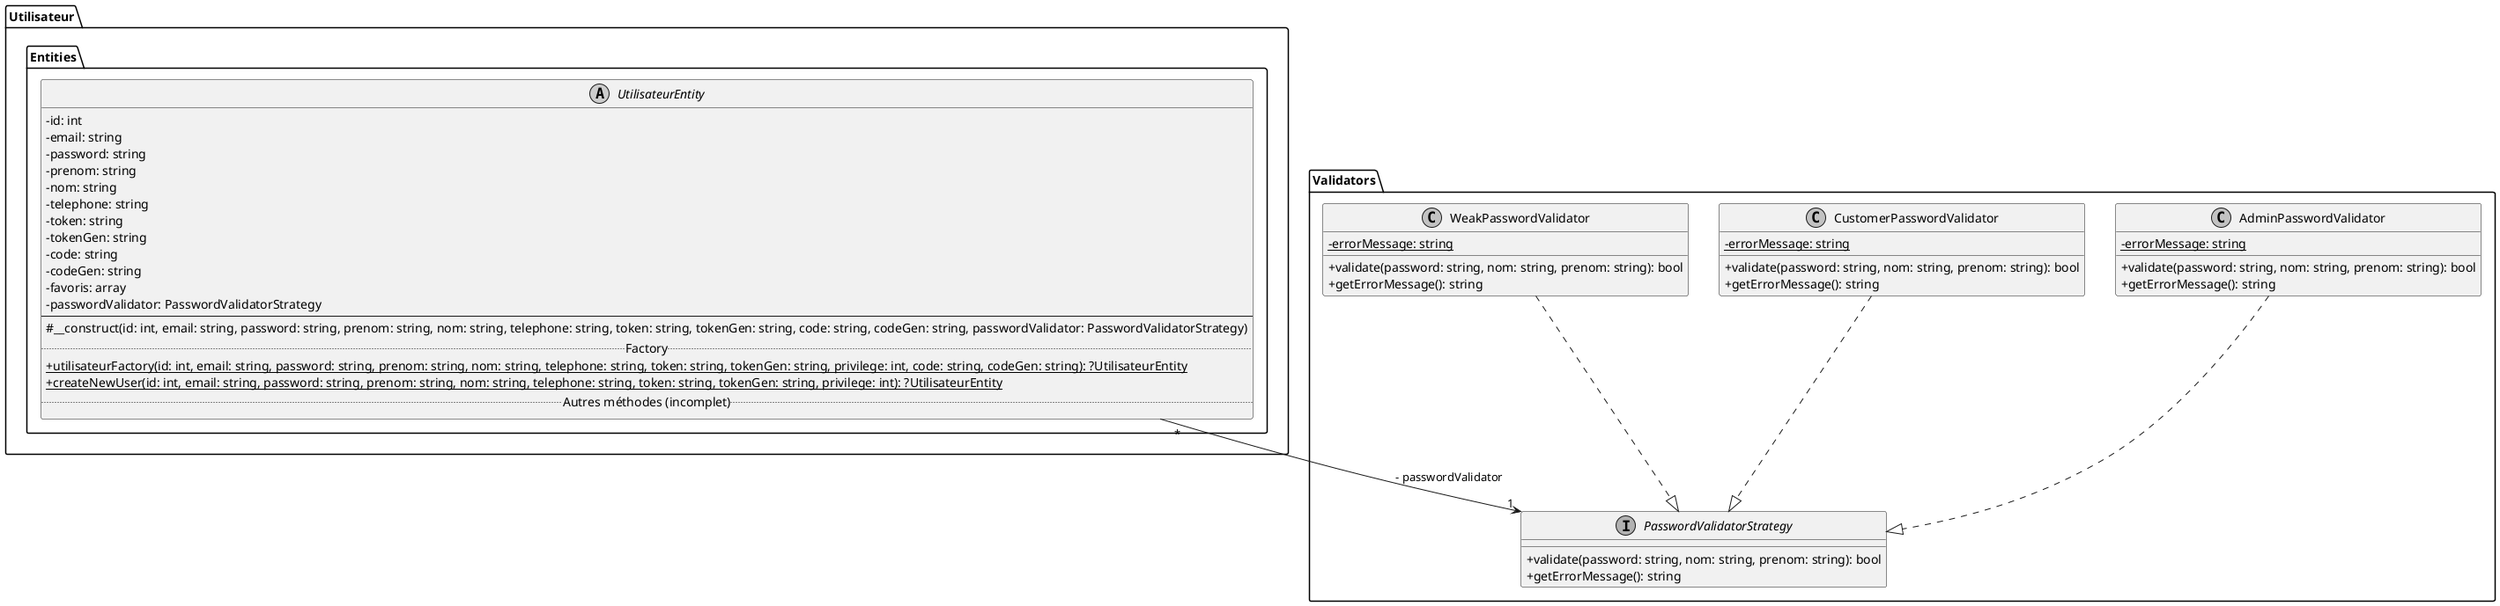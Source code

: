 @startuml

skinparam classAttributeIconSize 0
skinparam monochrome true

package "Utilisateur.Entities" {
    abstract class UtilisateurEntity {
        - id: int
        - email: string
        - password: string
        - prenom: string
        - nom: string
        - telephone: string
        - token: string
        - tokenGen: string
        - code: string
        - codeGen: string
        - favoris: array
        - passwordValidator: PasswordValidatorStrategy
        --
        # __construct(id: int, email: string, password: string, prenom: string, nom: string, telephone: string, token: string, tokenGen: string, code: string, codeGen: string, passwordValidator: PasswordValidatorStrategy)
        .. Factory ..
        + {static} utilisateurFactory(id: int, email: string, password: string, prenom: string, nom: string, telephone: string, token: string, tokenGen: string, privilege: int, code: string, codeGen: string): ?UtilisateurEntity
        + {static} createNewUser(id: int, email: string, password: string, prenom: string, nom: string, telephone: string, token: string, tokenGen: string, privilege: int): ?UtilisateurEntity
        .. Autres méthodes (incomplet) ..
    }
}

package "Validators" {
    interface PasswordValidatorStrategy {
        + validate(password: string, nom: string, prenom: string): bool
        + getErrorMessage(): string
    }

    class AdminPasswordValidator {
        - {static} errorMessage: string
        + validate(password: string, nom: string, prenom: string): bool
        + getErrorMessage(): string
    }

    class CustomerPasswordValidator {
        - {static} errorMessage: string
        + validate(password: string, nom: string, prenom: string): bool
        + getErrorMessage(): string
    }

    class WeakPasswordValidator {
        - {static} errorMessage: string
        + validate(password: string, nom: string, prenom: string): bool
        + getErrorMessage(): string
    }
}

' Implémentation de l'interface
AdminPasswordValidator ..|> PasswordValidatorStrategy
CustomerPasswordValidator ..|> PasswordValidatorStrategy
WeakPasswordValidator ..|> PasswordValidatorStrategy

' Association avec PasswordValidatorStrategy
UtilisateurEntity "*" --> "1" PasswordValidatorStrategy : - passwordValidator

@enduml
